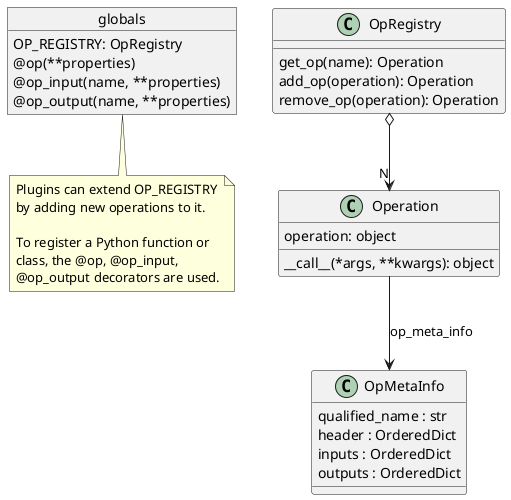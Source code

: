 @startuml

object globals {
    OP_REGISTRY: OpRegistry
    @op(**properties)
    @op_input(name, **properties)
    @op_output(name, **properties)
}

note bottom of globals
Plugins can extend OP_REGISTRY
by adding new operations to it.

To register a Python function or
class, the @op, @op_input,
@op_output decorators are used.
end note

class OpRegistry {
    get_op(name): Operation
    add_op(operation): Operation
    remove_op(operation): Operation
}


class Operation {
    operation: object
    __call__(*args, **kwargs): object
}


class OpMetaInfo {
    qualified_name : str
    header : OrderedDict
    inputs : OrderedDict
    outputs : OrderedDict
}

OpRegistry o--> "N" Operation
Operation --> OpMetaInfo: op_meta_info

@enduml